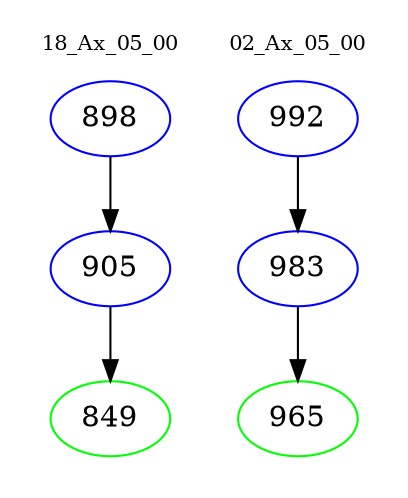 digraph{
subgraph cluster_0 {
color = white
label = "18_Ax_05_00";
fontsize=10;
T0_898 [label="898", color="blue"]
T0_898 -> T0_905 [color="black"]
T0_905 [label="905", color="blue"]
T0_905 -> T0_849 [color="black"]
T0_849 [label="849", color="green"]
}
subgraph cluster_1 {
color = white
label = "02_Ax_05_00";
fontsize=10;
T1_992 [label="992", color="blue"]
T1_992 -> T1_983 [color="black"]
T1_983 [label="983", color="blue"]
T1_983 -> T1_965 [color="black"]
T1_965 [label="965", color="green"]
}
}
